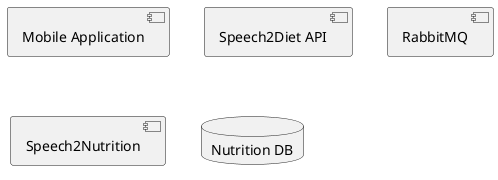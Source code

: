 @startuml main-component-definitions

!startsub MOBILE_APPLICATION
component [Mobile Application] as MobileApplication
!endsub

!startsub SPEECH_2_DIET_API
component [Speech2Diet API] as Speech2DietAPI
!endsub

!startsub RABBIT_MQ
component "RabbitMQ" as RabbitMQ
!endsub

!startsub SPEECH_2_NUTRITION
component "Speech2Nutrition" as Speech2Nutrition
!endsub

!startsub NUTRITION_DB
database "Nutrition DB" as NutritionDB
!endsub

@enduml
